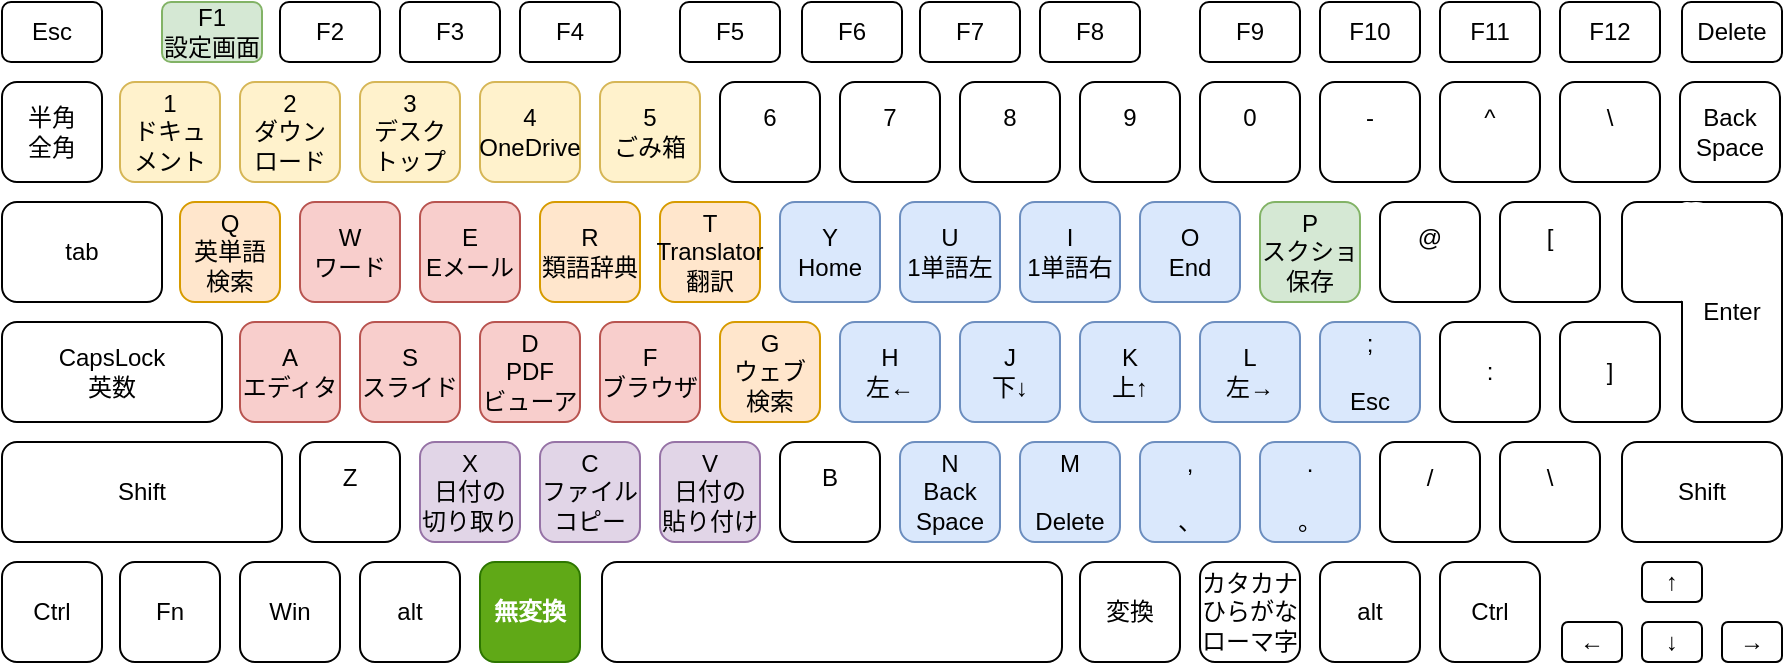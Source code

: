 <mxfile>
    <diagram id="KDNoategi7YZtb6zJ5Sa" name="keyboard">
        <mxGraphModel dx="1378" dy="914" grid="1" gridSize="10" guides="1" tooltips="1" connect="1" arrows="1" fold="1" page="1" pageScale="1" pageWidth="1169" pageHeight="827" math="0" shadow="0">
            <root>
                <mxCell id="0"/>
                <mxCell id="1" parent="0"/>
                <mxCell id="2" value="A&lt;br&gt;エディタ" style="rounded=1;whiteSpace=wrap;html=1;fillColor=#f8cecc;strokeColor=#b85450;" parent="1" vertex="1">
                    <mxGeometry x="259" y="408" width="50" height="50" as="geometry"/>
                </mxCell>
                <mxCell id="3" value="S&lt;br&gt;スライド" style="rounded=1;whiteSpace=wrap;html=1;fillColor=#f8cecc;strokeColor=#b85450;" parent="1" vertex="1">
                    <mxGeometry x="319" y="408" width="50" height="50" as="geometry"/>
                </mxCell>
                <mxCell id="4" value="D&lt;br&gt;PDF&lt;br&gt;ビューア" style="rounded=1;whiteSpace=wrap;html=1;fillColor=#f8cecc;strokeColor=#b85450;" parent="1" vertex="1">
                    <mxGeometry x="379" y="408" width="50" height="50" as="geometry"/>
                </mxCell>
                <mxCell id="5" value="F&lt;br&gt;ブラウザ" style="rounded=1;whiteSpace=wrap;html=1;fillColor=#f8cecc;strokeColor=#b85450;" parent="1" vertex="1">
                    <mxGeometry x="439" y="408" width="50" height="50" as="geometry"/>
                </mxCell>
                <mxCell id="6" value="Z&lt;br&gt;&lt;br&gt;" style="rounded=1;whiteSpace=wrap;html=1;" parent="1" vertex="1">
                    <mxGeometry x="289" y="468" width="50" height="50" as="geometry"/>
                </mxCell>
                <mxCell id="7" value="X&lt;br&gt;日付の&lt;br&gt;切り取り" style="rounded=1;whiteSpace=wrap;html=1;fillColor=#e1d5e7;strokeColor=#9673a6;" parent="1" vertex="1">
                    <mxGeometry x="349" y="468" width="50" height="50" as="geometry"/>
                </mxCell>
                <mxCell id="8" value="C&lt;br&gt;ファイルコピー" style="rounded=1;whiteSpace=wrap;html=1;fillColor=#e1d5e7;strokeColor=#9673a6;" parent="1" vertex="1">
                    <mxGeometry x="409" y="468" width="50" height="50" as="geometry"/>
                </mxCell>
                <mxCell id="9" value="V&lt;br&gt;日付の&lt;br&gt;貼り付け" style="rounded=1;whiteSpace=wrap;html=1;fillColor=#e1d5e7;strokeColor=#9673a6;" parent="1" vertex="1">
                    <mxGeometry x="469" y="468" width="50" height="50" as="geometry"/>
                </mxCell>
                <mxCell id="10" value="G&lt;br&gt;ウェブ&lt;br&gt;検索" style="rounded=1;whiteSpace=wrap;html=1;fillColor=#ffe6cc;strokeColor=#d79b00;" parent="1" vertex="1">
                    <mxGeometry x="499" y="408" width="50" height="50" as="geometry"/>
                </mxCell>
                <mxCell id="11" value="T&lt;br&gt;Translator&lt;br&gt;翻訳" style="rounded=1;whiteSpace=wrap;html=1;fillColor=#ffe6cc;strokeColor=#d79b00;" parent="1" vertex="1">
                    <mxGeometry x="469" y="348" width="50" height="50" as="geometry"/>
                </mxCell>
                <mxCell id="12" value="R&lt;br&gt;類語辞典" style="rounded=1;whiteSpace=wrap;html=1;fillColor=#ffe6cc;strokeColor=#d79b00;" parent="1" vertex="1">
                    <mxGeometry x="409" y="348" width="50" height="50" as="geometry"/>
                </mxCell>
                <mxCell id="13" value="E&lt;br&gt;Eメール" style="rounded=1;whiteSpace=wrap;html=1;fillColor=#f8cecc;strokeColor=#b85450;" parent="1" vertex="1">
                    <mxGeometry x="349" y="348" width="50" height="50" as="geometry"/>
                </mxCell>
                <mxCell id="14" value="W&lt;br&gt;ワード" style="rounded=1;whiteSpace=wrap;html=1;fillColor=#f8cecc;strokeColor=#b85450;" parent="1" vertex="1">
                    <mxGeometry x="289" y="348" width="50" height="50" as="geometry"/>
                </mxCell>
                <mxCell id="15" value="Q&lt;br&gt;英単語&lt;br&gt;検索" style="rounded=1;whiteSpace=wrap;html=1;fillColor=#ffe6cc;strokeColor=#d79b00;" parent="1" vertex="1">
                    <mxGeometry x="229" y="348" width="50" height="50" as="geometry"/>
                </mxCell>
                <mxCell id="16" value="5&lt;br&gt;ごみ箱" style="rounded=1;whiteSpace=wrap;html=1;fillColor=#fff2cc;strokeColor=#d6b656;" parent="1" vertex="1">
                    <mxGeometry x="439" y="288" width="50" height="50" as="geometry"/>
                </mxCell>
                <mxCell id="17" value="4&lt;br&gt;OneDrive&lt;br&gt;" style="rounded=1;whiteSpace=wrap;html=1;fillColor=#fff2cc;strokeColor=#d6b656;" parent="1" vertex="1">
                    <mxGeometry x="379" y="288" width="50" height="50" as="geometry"/>
                </mxCell>
                <mxCell id="18" value="3&lt;br&gt;デスク&lt;br&gt;トップ" style="rounded=1;whiteSpace=wrap;html=1;fillColor=#fff2cc;strokeColor=#d6b656;" parent="1" vertex="1">
                    <mxGeometry x="319" y="288" width="50" height="50" as="geometry"/>
                </mxCell>
                <mxCell id="19" value="2&lt;br&gt;ダウン&lt;br&gt;ロード" style="rounded=1;whiteSpace=wrap;html=1;fillColor=#fff2cc;strokeColor=#d6b656;" parent="1" vertex="1">
                    <mxGeometry x="259" y="288" width="50" height="50" as="geometry"/>
                </mxCell>
                <mxCell id="20" value="1&lt;br&gt;ドキュ&lt;br&gt;メント" style="rounded=1;whiteSpace=wrap;html=1;fillColor=#fff2cc;strokeColor=#d6b656;" parent="1" vertex="1">
                    <mxGeometry x="199" y="288" width="50" height="50" as="geometry"/>
                </mxCell>
                <mxCell id="21" value="H&lt;br&gt;左←" style="rounded=1;whiteSpace=wrap;html=1;fillColor=#dae8fc;strokeColor=#6c8ebf;" parent="1" vertex="1">
                    <mxGeometry x="559" y="408" width="50" height="50" as="geometry"/>
                </mxCell>
                <mxCell id="22" value="J&lt;br&gt;下↓" style="rounded=1;whiteSpace=wrap;html=1;fillColor=#dae8fc;strokeColor=#6c8ebf;" parent="1" vertex="1">
                    <mxGeometry x="619" y="408" width="50" height="50" as="geometry"/>
                </mxCell>
                <mxCell id="23" value="K&lt;br&gt;上↑" style="rounded=1;whiteSpace=wrap;html=1;fillColor=#dae8fc;strokeColor=#6c8ebf;" parent="1" vertex="1">
                    <mxGeometry x="679" y="408" width="50" height="50" as="geometry"/>
                </mxCell>
                <mxCell id="24" value="L&lt;br&gt;左→" style="rounded=1;whiteSpace=wrap;html=1;fillColor=#dae8fc;strokeColor=#6c8ebf;" parent="1" vertex="1">
                    <mxGeometry x="739" y="408" width="50" height="50" as="geometry"/>
                </mxCell>
                <mxCell id="25" value="N&lt;br&gt;Back&lt;br&gt;Space" style="rounded=1;whiteSpace=wrap;html=1;fillColor=#dae8fc;strokeColor=#6c8ebf;" parent="1" vertex="1">
                    <mxGeometry x="589" y="468" width="50" height="50" as="geometry"/>
                </mxCell>
                <mxCell id="26" value="M&lt;br&gt;&lt;br&gt;Delete" style="rounded=1;whiteSpace=wrap;html=1;fillColor=#dae8fc;strokeColor=#6c8ebf;" parent="1" vertex="1">
                    <mxGeometry x="649" y="468" width="50" height="50" as="geometry"/>
                </mxCell>
                <mxCell id="27" value=",&lt;br&gt;&lt;br&gt;、" style="rounded=1;whiteSpace=wrap;html=1;fillColor=#dae8fc;strokeColor=#6c8ebf;" parent="1" vertex="1">
                    <mxGeometry x="709" y="468" width="50" height="50" as="geometry"/>
                </mxCell>
                <mxCell id="28" value=".&lt;br style=&quot;border-color: var(--border-color);&quot;&gt;&lt;br style=&quot;border-color: var(--border-color);&quot;&gt;。" style="rounded=1;whiteSpace=wrap;html=1;fillColor=#dae8fc;strokeColor=#6c8ebf;" parent="1" vertex="1">
                    <mxGeometry x="769" y="468" width="50" height="50" as="geometry"/>
                </mxCell>
                <mxCell id="29" value=";&lt;br&gt;&lt;br style=&quot;border-color: var(--border-color);&quot;&gt;Esc" style="rounded=1;whiteSpace=wrap;html=1;fillColor=#dae8fc;strokeColor=#6c8ebf;" parent="1" vertex="1">
                    <mxGeometry x="799" y="408" width="50" height="50" as="geometry"/>
                </mxCell>
                <mxCell id="30" value="P&lt;br&gt;スクショ&lt;br&gt;保存" style="rounded=1;whiteSpace=wrap;html=1;fillColor=#d5e8d4;strokeColor=#82b366;" parent="1" vertex="1">
                    <mxGeometry x="769" y="348" width="50" height="50" as="geometry"/>
                </mxCell>
                <mxCell id="31" value="O&lt;br&gt;End&lt;br&gt;" style="rounded=1;whiteSpace=wrap;html=1;fillColor=#dae8fc;strokeColor=#6c8ebf;" parent="1" vertex="1">
                    <mxGeometry x="709" y="348" width="50" height="50" as="geometry"/>
                </mxCell>
                <mxCell id="32" value="I&lt;br&gt;1単語右&lt;br&gt;" style="rounded=1;whiteSpace=wrap;html=1;fillColor=#dae8fc;strokeColor=#6c8ebf;" parent="1" vertex="1">
                    <mxGeometry x="649" y="348" width="50" height="50" as="geometry"/>
                </mxCell>
                <mxCell id="33" value="U&lt;br&gt;1単語左&lt;br&gt;" style="rounded=1;whiteSpace=wrap;html=1;fillColor=#dae8fc;strokeColor=#6c8ebf;" parent="1" vertex="1">
                    <mxGeometry x="589" y="348" width="50" height="50" as="geometry"/>
                </mxCell>
                <mxCell id="34" value="Y&lt;br&gt;Home&lt;br&gt;" style="rounded=1;whiteSpace=wrap;html=1;fillColor=#dae8fc;strokeColor=#6c8ebf;" parent="1" vertex="1">
                    <mxGeometry x="529" y="348" width="50" height="50" as="geometry"/>
                </mxCell>
                <mxCell id="35" value="0&lt;br&gt;&lt;br&gt;" style="rounded=1;whiteSpace=wrap;html=1;" parent="1" vertex="1">
                    <mxGeometry x="739" y="288" width="50" height="50" as="geometry"/>
                </mxCell>
                <mxCell id="36" value="9&lt;br&gt;&lt;br&gt;" style="rounded=1;whiteSpace=wrap;html=1;" parent="1" vertex="1">
                    <mxGeometry x="679" y="288" width="50" height="50" as="geometry"/>
                </mxCell>
                <mxCell id="37" value="8&lt;br&gt;&lt;br&gt;" style="rounded=1;whiteSpace=wrap;html=1;" parent="1" vertex="1">
                    <mxGeometry x="619" y="288" width="50" height="50" as="geometry"/>
                </mxCell>
                <mxCell id="38" value="7&lt;br&gt;&lt;br&gt;" style="rounded=1;whiteSpace=wrap;html=1;" parent="1" vertex="1">
                    <mxGeometry x="559" y="288" width="50" height="50" as="geometry"/>
                </mxCell>
                <mxCell id="39" value="6&lt;br&gt;&lt;br&gt;" style="rounded=1;whiteSpace=wrap;html=1;" parent="1" vertex="1">
                    <mxGeometry x="499" y="288" width="50" height="50" as="geometry"/>
                </mxCell>
                <mxCell id="40" value="B&lt;br&gt;&lt;br&gt;" style="rounded=1;whiteSpace=wrap;html=1;" parent="1" vertex="1">
                    <mxGeometry x="529" y="468" width="50" height="50" as="geometry"/>
                </mxCell>
                <mxCell id="41" value="F5" style="rounded=1;whiteSpace=wrap;html=1;" parent="1" vertex="1">
                    <mxGeometry x="479" y="248" width="50" height="30" as="geometry"/>
                </mxCell>
                <mxCell id="42" value="F4&lt;br&gt;" style="rounded=1;whiteSpace=wrap;html=1;" parent="1" vertex="1">
                    <mxGeometry x="399" y="248" width="50" height="30" as="geometry"/>
                </mxCell>
                <mxCell id="43" value="F3" style="rounded=1;whiteSpace=wrap;html=1;" parent="1" vertex="1">
                    <mxGeometry x="339" y="248" width="50" height="30" as="geometry"/>
                </mxCell>
                <mxCell id="44" value="F2&lt;br&gt;" style="rounded=1;whiteSpace=wrap;html=1;" parent="1" vertex="1">
                    <mxGeometry x="279" y="248" width="50" height="30" as="geometry"/>
                </mxCell>
                <mxCell id="45" value="F1&lt;br&gt;設定画面" style="rounded=1;whiteSpace=wrap;html=1;fillColor=#d5e8d4;strokeColor=#82b366;" parent="1" vertex="1">
                    <mxGeometry x="220" y="248" width="50" height="30" as="geometry"/>
                </mxCell>
                <mxCell id="46" value="F10" style="rounded=1;whiteSpace=wrap;html=1;" parent="1" vertex="1">
                    <mxGeometry x="799" y="248" width="50" height="30" as="geometry"/>
                </mxCell>
                <mxCell id="47" value="F9" style="rounded=1;whiteSpace=wrap;html=1;" parent="1" vertex="1">
                    <mxGeometry x="739" y="248" width="50" height="30" as="geometry"/>
                </mxCell>
                <mxCell id="48" value="F8" style="rounded=1;whiteSpace=wrap;html=1;" parent="1" vertex="1">
                    <mxGeometry x="659" y="248" width="50" height="30" as="geometry"/>
                </mxCell>
                <mxCell id="49" value="F7" style="rounded=1;whiteSpace=wrap;html=1;" parent="1" vertex="1">
                    <mxGeometry x="599" y="248" width="50" height="30" as="geometry"/>
                </mxCell>
                <mxCell id="50" value="F6" style="rounded=1;whiteSpace=wrap;html=1;" parent="1" vertex="1">
                    <mxGeometry x="540" y="248" width="50" height="30" as="geometry"/>
                </mxCell>
                <mxCell id="51" value="" style="rounded=1;whiteSpace=wrap;html=1;" parent="1" vertex="1">
                    <mxGeometry x="950" y="348" width="80" height="50" as="geometry"/>
                </mxCell>
                <mxCell id="52" value="[&lt;br&gt;&lt;br&gt;" style="rounded=1;whiteSpace=wrap;html=1;" parent="1" vertex="1">
                    <mxGeometry x="889" y="348" width="50" height="50" as="geometry"/>
                </mxCell>
                <mxCell id="53" value="@&lt;br&gt;&lt;br&gt;" style="rounded=1;whiteSpace=wrap;html=1;" parent="1" vertex="1">
                    <mxGeometry x="829" y="348" width="50" height="50" as="geometry"/>
                </mxCell>
                <mxCell id="54" value="^&lt;br&gt;&lt;br&gt;" style="rounded=1;whiteSpace=wrap;html=1;" parent="1" vertex="1">
                    <mxGeometry x="859" y="288" width="50" height="50" as="geometry"/>
                </mxCell>
                <mxCell id="55" value="-&lt;br&gt;&lt;br&gt;" style="rounded=1;whiteSpace=wrap;html=1;" parent="1" vertex="1">
                    <mxGeometry x="799" y="288" width="50" height="50" as="geometry"/>
                </mxCell>
                <mxCell id="56" value="\&lt;br&gt;&lt;br&gt;" style="rounded=1;whiteSpace=wrap;html=1;" parent="1" vertex="1">
                    <mxGeometry x="889" y="468" width="50" height="50" as="geometry"/>
                </mxCell>
                <mxCell id="57" value="/&lt;br&gt;&lt;br&gt;" style="rounded=1;whiteSpace=wrap;html=1;" parent="1" vertex="1">
                    <mxGeometry x="829" y="468" width="50" height="50" as="geometry"/>
                </mxCell>
                <mxCell id="58" value="]" style="rounded=1;whiteSpace=wrap;html=1;" parent="1" vertex="1">
                    <mxGeometry x="919" y="408" width="50" height="50" as="geometry"/>
                </mxCell>
                <mxCell id="59" value=":&lt;br&gt;" style="rounded=1;whiteSpace=wrap;html=1;" parent="1" vertex="1">
                    <mxGeometry x="859" y="408" width="50" height="50" as="geometry"/>
                </mxCell>
                <mxCell id="60" value="Enter" style="rounded=1;whiteSpace=wrap;html=1;" parent="1" vertex="1">
                    <mxGeometry x="980" y="348" width="50" height="110" as="geometry"/>
                </mxCell>
                <mxCell id="63" value="F12" style="rounded=1;whiteSpace=wrap;html=1;" parent="1" vertex="1">
                    <mxGeometry x="919" y="248" width="50" height="30" as="geometry"/>
                </mxCell>
                <mxCell id="64" value="F11" style="rounded=1;whiteSpace=wrap;html=1;" parent="1" vertex="1">
                    <mxGeometry x="859" y="248" width="50" height="30" as="geometry"/>
                </mxCell>
                <mxCell id="65" value="" style="rounded=1;whiteSpace=wrap;html=1;" parent="1" vertex="1">
                    <mxGeometry x="440" y="528" width="230" height="50" as="geometry"/>
                </mxCell>
                <mxCell id="66" value="&lt;b&gt;無変換&lt;/b&gt;" style="rounded=1;whiteSpace=wrap;html=1;fillColor=#60a917;fontColor=#ffffff;strokeColor=#2D7600;" parent="1" vertex="1">
                    <mxGeometry x="379" y="528" width="50" height="50" as="geometry"/>
                </mxCell>
                <mxCell id="67" value="変換" style="rounded=1;whiteSpace=wrap;html=1;" parent="1" vertex="1">
                    <mxGeometry x="679" y="528" width="50" height="50" as="geometry"/>
                </mxCell>
                <mxCell id="68" value="カタカナ&lt;br&gt;ひらがな&lt;br&gt;ローマ字" style="rounded=1;whiteSpace=wrap;html=1;" parent="1" vertex="1">
                    <mxGeometry x="739" y="528" width="50" height="50" as="geometry"/>
                </mxCell>
                <mxCell id="69" value="alt" style="rounded=1;whiteSpace=wrap;html=1;" parent="1" vertex="1">
                    <mxGeometry x="799" y="528" width="50" height="50" as="geometry"/>
                </mxCell>
                <mxCell id="70" value="Ctrl" style="rounded=1;whiteSpace=wrap;html=1;" parent="1" vertex="1">
                    <mxGeometry x="859" y="528" width="50" height="50" as="geometry"/>
                </mxCell>
                <mxCell id="72" value="alt" style="rounded=1;whiteSpace=wrap;html=1;" parent="1" vertex="1">
                    <mxGeometry x="319" y="528" width="50" height="50" as="geometry"/>
                </mxCell>
                <mxCell id="73" value="Win" style="rounded=1;whiteSpace=wrap;html=1;" parent="1" vertex="1">
                    <mxGeometry x="259" y="528" width="50" height="50" as="geometry"/>
                </mxCell>
                <mxCell id="74" value="Fn" style="rounded=1;whiteSpace=wrap;html=1;" parent="1" vertex="1">
                    <mxGeometry x="199" y="528" width="50" height="50" as="geometry"/>
                </mxCell>
                <mxCell id="75" value="Esc" style="rounded=1;whiteSpace=wrap;html=1;" parent="1" vertex="1">
                    <mxGeometry x="140" y="248" width="50" height="30" as="geometry"/>
                </mxCell>
                <mxCell id="76" value="半角&lt;br&gt;全角" style="rounded=1;whiteSpace=wrap;html=1;" parent="1" vertex="1">
                    <mxGeometry x="140" y="288" width="50" height="50" as="geometry"/>
                </mxCell>
                <mxCell id="77" value="tab" style="rounded=1;whiteSpace=wrap;html=1;" parent="1" vertex="1">
                    <mxGeometry x="140" y="348" width="80" height="50" as="geometry"/>
                </mxCell>
                <mxCell id="78" value="CapsLock&lt;br&gt;英数" style="rounded=1;whiteSpace=wrap;html=1;" parent="1" vertex="1">
                    <mxGeometry x="140" y="408" width="110" height="50" as="geometry"/>
                </mxCell>
                <mxCell id="79" value="Shift" style="rounded=1;whiteSpace=wrap;html=1;" parent="1" vertex="1">
                    <mxGeometry x="140" y="468" width="140" height="50" as="geometry"/>
                </mxCell>
                <mxCell id="80" value="Ctrl" style="rounded=1;whiteSpace=wrap;html=1;" parent="1" vertex="1">
                    <mxGeometry x="140" y="528" width="50" height="50" as="geometry"/>
                </mxCell>
                <mxCell id="81" value="Shift" style="rounded=1;whiteSpace=wrap;html=1;" parent="1" vertex="1">
                    <mxGeometry x="950" y="468" width="80" height="50" as="geometry"/>
                </mxCell>
                <mxCell id="82" value="Back&lt;br&gt;Space" style="rounded=1;whiteSpace=wrap;html=1;" parent="1" vertex="1">
                    <mxGeometry x="979" y="288" width="50" height="50" as="geometry"/>
                </mxCell>
                <mxCell id="83" value="\&lt;br&gt;&lt;br&gt;" style="rounded=1;whiteSpace=wrap;html=1;" parent="1" vertex="1">
                    <mxGeometry x="919" y="288" width="50" height="50" as="geometry"/>
                </mxCell>
                <mxCell id="144" value="" style="ellipse;whiteSpace=wrap;html=1;strokeColor=none;" parent="1" vertex="1">
                    <mxGeometry x="970" y="348" width="25" height="50" as="geometry"/>
                </mxCell>
                <mxCell id="147" value="" style="ellipse;whiteSpace=wrap;html=1;strokeColor=none;" parent="1" vertex="1">
                    <mxGeometry x="979" y="348" width="16" height="10" as="geometry"/>
                </mxCell>
                <mxCell id="149" value="←" style="rounded=1;whiteSpace=wrap;html=1;" parent="1" vertex="1">
                    <mxGeometry x="920" y="558" width="30" height="20" as="geometry"/>
                </mxCell>
                <mxCell id="151" value="↓" style="rounded=1;whiteSpace=wrap;html=1;" parent="1" vertex="1">
                    <mxGeometry x="960" y="558" width="30" height="20" as="geometry"/>
                </mxCell>
                <mxCell id="152" value="→" style="rounded=1;whiteSpace=wrap;html=1;" parent="1" vertex="1">
                    <mxGeometry x="1000" y="558" width="30" height="20" as="geometry"/>
                </mxCell>
                <mxCell id="153" value="↑" style="rounded=1;whiteSpace=wrap;html=1;" parent="1" vertex="1">
                    <mxGeometry x="960" y="528" width="30" height="20" as="geometry"/>
                </mxCell>
                <mxCell id="154" value="Delete" style="rounded=1;whiteSpace=wrap;html=1;" parent="1" vertex="1">
                    <mxGeometry x="980" y="248" width="50" height="30" as="geometry"/>
                </mxCell>
            </root>
        </mxGraphModel>
    </diagram>
    <diagram id="QcDv05DSNZi4pvjdqsMP" name="muhenkan.icon">
        <mxGraphModel dx="1378" dy="914" grid="1" gridSize="10" guides="1" tooltips="1" connect="1" arrows="1" fold="1" page="1" pageScale="1" pageWidth="1169" pageHeight="827" math="0" shadow="0">
            <root>
                <mxCell id="0"/>
                <mxCell id="1" parent="0"/>
                <mxCell id="cir7mgRERzWUox8Nm5Tj-1" value="" style="shape=trapezoid;perimeter=trapezoidPerimeter;whiteSpace=wrap;html=1;fixedSize=1;size=50;fillColor=#008a00;strokeColor=#005700;fontColor=#ffffff;" parent="1" vertex="1">
                    <mxGeometry x="450" y="250" width="300" height="300" as="geometry"/>
                </mxCell>
                <mxCell id="cir7mgRERzWUox8Nm5Tj-3" value="無" style="text;html=1;strokeColor=none;fillColor=none;align=center;verticalAlign=middle;rounded=0;fontFamily=Meirio;fontSize=240;fontStyle=1;labelBorderColor=none;whiteSpace=wrap;fontColor=#fffafa;" parent="1" vertex="1">
                    <mxGeometry x="472.5" y="339" width="255" height="150" as="geometry"/>
                </mxCell>
            </root>
        </mxGraphModel>
    </diagram>
    <diagram name="update.ico" id="Uscm6bKYTGQIxYjz0baG">
        <mxGraphModel dx="1378" dy="914" grid="1" gridSize="10" guides="1" tooltips="1" connect="1" arrows="1" fold="1" page="1" pageScale="1" pageWidth="1169" pageHeight="827" math="0" shadow="0">
            <root>
                <mxCell id="vEPC8lKlD4OpeI4CdOo7-0"/>
                <mxCell id="vEPC8lKlD4OpeI4CdOo7-1" parent="vEPC8lKlD4OpeI4CdOo7-0"/>
                <mxCell id="vEPC8lKlD4OpeI4CdOo7-2" value="" style="shape=trapezoid;perimeter=trapezoidPerimeter;whiteSpace=wrap;html=1;fixedSize=1;size=50;fillColor=#008a00;strokeColor=#005700;fontColor=#ffffff;" vertex="1" parent="vEPC8lKlD4OpeI4CdOo7-1">
                    <mxGeometry x="450" y="250" width="300" height="300" as="geometry"/>
                </mxCell>
                <mxCell id="vEPC8lKlD4OpeI4CdOo7-3" value="無" style="text;html=1;strokeColor=none;fillColor=none;align=center;verticalAlign=middle;rounded=0;fontFamily=Meirio;fontSize=240;fontStyle=1;labelBorderColor=none;whiteSpace=wrap;fontColor=#fffafa;" vertex="1" parent="vEPC8lKlD4OpeI4CdOo7-1">
                    <mxGeometry x="472.5" y="339" width="255" height="150" as="geometry"/>
                </mxCell>
                <mxCell id="nidpcqFUVM_14rwFrnCG-0" value="" style="html=1;shadow=0;dashed=0;align=center;verticalAlign=middle;shape=mxgraph.arrows2.jumpInArrow;dy=38.45;dx=113.44;arrowHead=185.76;fillColor=#0050ef;strokeColor=#001DBC;rotation=0;fontColor=#ffffff;" vertex="1" parent="vEPC8lKlD4OpeI4CdOo7-1">
                    <mxGeometry x="450" y="250" width="300" height="300" as="geometry"/>
                </mxCell>
            </root>
        </mxGraphModel>
    </diagram>
    <diagram name="uninstall.icon" id="IPBv-efr-7LKJ11i9V-_">
        <mxGraphModel dx="1378" dy="914" grid="1" gridSize="10" guides="1" tooltips="1" connect="1" arrows="1" fold="1" page="1" pageScale="1" pageWidth="1169" pageHeight="827" math="0" shadow="0">
            <root>
                <mxCell id="VKrCo2FgM22Z0ik8m9qZ-0"/>
                <mxCell id="VKrCo2FgM22Z0ik8m9qZ-1" parent="VKrCo2FgM22Z0ik8m9qZ-0"/>
                <mxCell id="VKrCo2FgM22Z0ik8m9qZ-2" value="" style="shape=trapezoid;perimeter=trapezoidPerimeter;whiteSpace=wrap;html=1;fixedSize=1;size=50;fillColor=#008a00;strokeColor=#005700;fontColor=#ffffff;" parent="VKrCo2FgM22Z0ik8m9qZ-1" vertex="1">
                    <mxGeometry x="450" y="250" width="300" height="300" as="geometry"/>
                </mxCell>
                <mxCell id="VKrCo2FgM22Z0ik8m9qZ-3" value="無" style="text;html=1;strokeColor=none;fillColor=none;align=center;verticalAlign=middle;rounded=0;fontFamily=Meirio;fontSize=240;fontStyle=1;labelBorderColor=none;whiteSpace=wrap;fontColor=#fffafa;" parent="VKrCo2FgM22Z0ik8m9qZ-1" vertex="1">
                    <mxGeometry x="472.5" y="339" width="255" height="150" as="geometry"/>
                </mxCell>
                <mxCell id="dppGU5KXI-rNk2v48Ruf-0" value="" style="verticalLabelPosition=bottom;verticalAlign=top;html=1;shape=mxgraph.basic.x;labelBorderColor=none;fontFamily=Meirio;fontSize=240;fontColor=#ffffff;fillColor=#e51400;strokeColor=#B20000;" parent="VKrCo2FgM22Z0ik8m9qZ-1" vertex="1">
                    <mxGeometry x="450" y="260" width="300" height="290" as="geometry"/>
                </mxCell>
            </root>
        </mxGraphModel>
    </diagram>
</mxfile>
